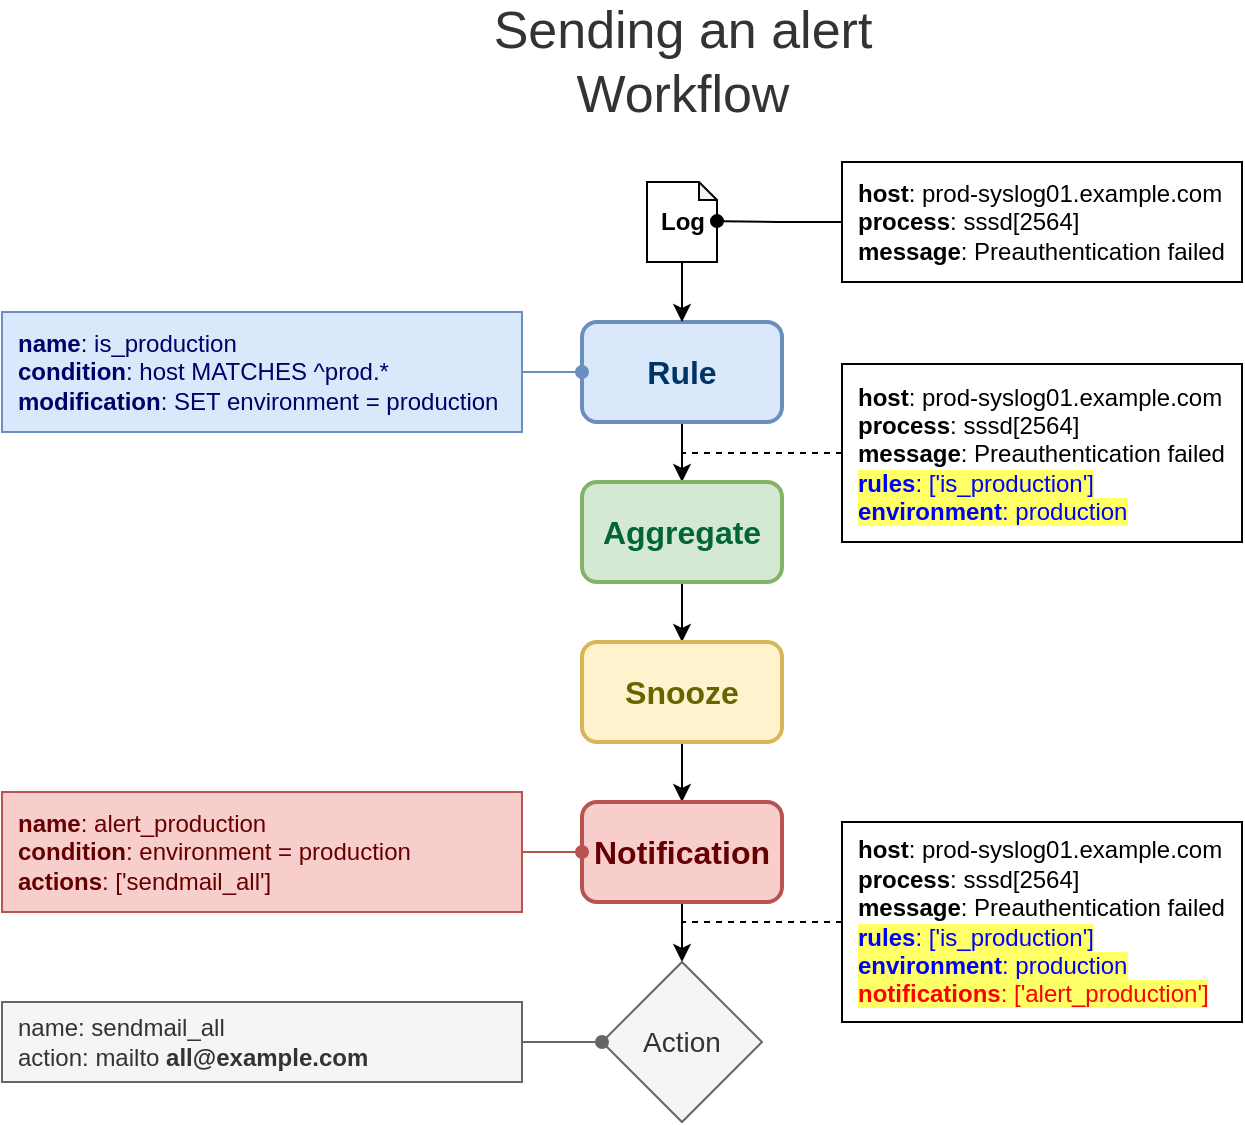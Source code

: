 <mxGraphModel dx="1422" dy="825" grid="1" gridSize="10" guides="1" tooltips="1" connect="1" arrows="1" fold="1" page="1" pageScale="1" pageWidth="2000" pageHeight="300" math="0" shadow="0">
  <root>
    <mxCell id="0" />
    <mxCell id="1" parent="0" />
    <mxCell id="sMq1yr1nua3YYgN81u7M-14" style="edgeStyle=orthogonalEdgeStyle;rounded=0;orthogonalLoop=1;jettySize=auto;html=1;exitX=0.5;exitY=1;exitDx=0;exitDy=0;entryX=0.5;entryY=0;entryDx=0;entryDy=0;" parent="1" source="sMq1yr1nua3YYgN81u7M-7" target="sMq1yr1nua3YYgN81u7M-11" edge="1">
      <mxGeometry relative="1" as="geometry" />
    </mxCell>
    <mxCell id="sMq1yr1nua3YYgN81u7M-7" value="Rule" style="rounded=1;whiteSpace=wrap;html=1;align=center;fillColor=#dae8fc;strokeColor=#6c8ebf;fontSize=16;fontStyle=1;strokeWidth=2;fontColor=#003366;" parent="1" vertex="1">
      <mxGeometry x="580" y="340" width="100" height="50" as="geometry" />
    </mxCell>
    <mxCell id="sMq1yr1nua3YYgN81u7M-9" style="edgeStyle=orthogonalEdgeStyle;rounded=0;orthogonalLoop=1;jettySize=auto;html=1;exitX=0.5;exitY=1;exitDx=0;exitDy=0;exitPerimeter=0;" parent="1" source="sMq1yr1nua3YYgN81u7M-8" target="sMq1yr1nua3YYgN81u7M-7" edge="1">
      <mxGeometry relative="1" as="geometry" />
    </mxCell>
    <mxCell id="sMq1yr1nua3YYgN81u7M-8" value="Log" style="shape=note;whiteSpace=wrap;html=1;backgroundOutline=1;darkOpacity=0.05;align=center;size=9;fontStyle=1" parent="1" vertex="1">
      <mxGeometry x="612.5" y="270" width="35" height="40" as="geometry" />
    </mxCell>
    <mxCell id="sMq1yr1nua3YYgN81u7M-15" style="edgeStyle=orthogonalEdgeStyle;rounded=0;orthogonalLoop=1;jettySize=auto;html=1;exitX=0.5;exitY=1;exitDx=0;exitDy=0;entryX=0.5;entryY=0;entryDx=0;entryDy=0;" parent="1" source="sMq1yr1nua3YYgN81u7M-11" target="sMq1yr1nua3YYgN81u7M-12" edge="1">
      <mxGeometry relative="1" as="geometry" />
    </mxCell>
    <mxCell id="sMq1yr1nua3YYgN81u7M-11" value="Aggregate" style="rounded=1;whiteSpace=wrap;html=1;align=center;fillColor=#d5e8d4;strokeColor=#82b366;fontSize=16;fontStyle=1;strokeWidth=2;fontColor=#006633;" parent="1" vertex="1">
      <mxGeometry x="580" y="420" width="100" height="50" as="geometry" />
    </mxCell>
    <mxCell id="sMq1yr1nua3YYgN81u7M-16" style="edgeStyle=orthogonalEdgeStyle;rounded=0;orthogonalLoop=1;jettySize=auto;html=1;exitX=0.5;exitY=1;exitDx=0;exitDy=0;entryX=0.5;entryY=0;entryDx=0;entryDy=0;" parent="1" source="sMq1yr1nua3YYgN81u7M-12" target="sMq1yr1nua3YYgN81u7M-13" edge="1">
      <mxGeometry relative="1" as="geometry" />
    </mxCell>
    <mxCell id="sMq1yr1nua3YYgN81u7M-12" value="Snooze" style="rounded=1;whiteSpace=wrap;html=1;align=center;fillColor=#fff2cc;strokeColor=#d6b656;fontSize=16;fontStyle=1;strokeWidth=2;fontColor=#666600;" parent="1" vertex="1">
      <mxGeometry x="580" y="500" width="100" height="50" as="geometry" />
    </mxCell>
    <mxCell id="sMq1yr1nua3YYgN81u7M-28" style="edgeStyle=orthogonalEdgeStyle;rounded=0;orthogonalLoop=1;jettySize=auto;html=1;exitX=0.5;exitY=1;exitDx=0;exitDy=0;entryX=0.5;entryY=0;entryDx=0;entryDy=0;" parent="1" source="sMq1yr1nua3YYgN81u7M-13" target="sMq1yr1nua3YYgN81u7M-24" edge="1">
      <mxGeometry relative="1" as="geometry" />
    </mxCell>
    <mxCell id="sMq1yr1nua3YYgN81u7M-13" value="&lt;font&gt;Notification&lt;/font&gt;" style="rounded=1;whiteSpace=wrap;html=1;align=center;fillColor=#f8cecc;strokeColor=#b85450;fontSize=16;fontStyle=1;strokeWidth=2;fontColor=#660000;" parent="1" vertex="1">
      <mxGeometry x="580" y="580" width="100" height="50" as="geometry" />
    </mxCell>
    <mxCell id="sMq1yr1nua3YYgN81u7M-39" style="edgeStyle=orthogonalEdgeStyle;rounded=0;orthogonalLoop=1;jettySize=auto;html=1;entryX=1;entryY=0.489;entryDx=0;entryDy=0;entryPerimeter=0;endArrow=oval;endFill=1;" parent="1" source="sMq1yr1nua3YYgN81u7M-19" target="sMq1yr1nua3YYgN81u7M-8" edge="1">
      <mxGeometry relative="1" as="geometry" />
    </mxCell>
    <mxCell id="sMq1yr1nua3YYgN81u7M-19" value="&lt;b&gt;host&lt;/b&gt;: prod-syslog01.example.com&lt;br&gt;&lt;b&gt;process&lt;/b&gt;:&amp;nbsp;sssd[2564]&lt;br&gt;&lt;b&gt;message&lt;/b&gt;: Preauthentication failed" style="rounded=0;whiteSpace=wrap;html=1;align=left;verticalAlign=middle;spacingLeft=6;" parent="1" vertex="1">
      <mxGeometry x="710" y="260" width="200" height="60" as="geometry" />
    </mxCell>
    <mxCell id="sMq1yr1nua3YYgN81u7M-33" style="edgeStyle=orthogonalEdgeStyle;rounded=0;orthogonalLoop=1;jettySize=auto;html=1;endArrow=none;endFill=0;dashed=1;" parent="1" source="sMq1yr1nua3YYgN81u7M-20" edge="1">
      <mxGeometry relative="1" as="geometry">
        <mxPoint x="630" y="405.5" as="targetPoint" />
      </mxGeometry>
    </mxCell>
    <mxCell id="sMq1yr1nua3YYgN81u7M-20" value="&lt;b&gt;host&lt;/b&gt;: prod-syslog01.example.com&lt;br&gt;&lt;b&gt;process&lt;/b&gt;:&amp;nbsp;sssd[2564]&lt;br&gt;&lt;b&gt;message&lt;/b&gt;: Preauthentication failed&lt;br&gt;&lt;font style=&quot;background-color: rgb(255 , 255 , 102)&quot; color=&quot;#0000ff&quot;&gt;&lt;b&gt;rules&lt;/b&gt;: [&#39;is_production&#39;]&lt;br&gt;&lt;b&gt;environment&lt;/b&gt;: production&lt;/font&gt;" style="rounded=0;whiteSpace=wrap;html=1;align=left;verticalAlign=middle;spacingLeft=6;" parent="1" vertex="1">
      <mxGeometry x="710" y="361" width="200" height="89" as="geometry" />
    </mxCell>
    <mxCell id="sMq1yr1nua3YYgN81u7M-40" style="edgeStyle=orthogonalEdgeStyle;rounded=0;orthogonalLoop=1;jettySize=auto;html=1;endArrow=none;endFill=0;dashed=1;" parent="1" source="sMq1yr1nua3YYgN81u7M-21" edge="1">
      <mxGeometry relative="1" as="geometry">
        <mxPoint x="630" y="640" as="targetPoint" />
      </mxGeometry>
    </mxCell>
    <mxCell id="sMq1yr1nua3YYgN81u7M-21" value="&lt;b&gt;host&lt;/b&gt;: prod-syslog01.example.com&lt;br&gt;&lt;b&gt;process&lt;/b&gt;:&amp;nbsp;sssd[2564]&lt;br&gt;&lt;b&gt;message&lt;/b&gt;: Preauthentication failed&lt;br&gt;&lt;span style=&quot;background-color: rgb(255 , 255 , 102)&quot;&gt;&lt;b style=&quot;color: rgb(0 , 0 , 255)&quot;&gt;rules&lt;/b&gt;&lt;span style=&quot;color: rgb(0 , 0 , 255)&quot;&gt;: [&#39;is_production&#39;]&lt;/span&gt;&lt;br style=&quot;color: rgb(0 , 0 , 255)&quot;&gt;&lt;b style=&quot;color: rgb(0 , 0 , 255)&quot;&gt;environment&lt;/b&gt;&lt;span style=&quot;color: rgb(0 , 0 , 255)&quot;&gt;: production&lt;/span&gt;&lt;/span&gt;&lt;br&gt;&lt;span style=&quot;background-color: rgb(255 , 255 , 102)&quot;&gt;&lt;font color=&quot;#ff0000&quot;&gt;&lt;b&gt;notifications&lt;/b&gt;: [&#39;alert_production&#39;]&lt;/font&gt;&lt;/span&gt;" style="rounded=0;whiteSpace=wrap;html=1;align=left;verticalAlign=middle;spacingLeft=6;" parent="1" vertex="1">
      <mxGeometry x="710" y="590" width="200" height="100" as="geometry" />
    </mxCell>
    <mxCell id="sMq1yr1nua3YYgN81u7M-29" style="edgeStyle=orthogonalEdgeStyle;rounded=0;orthogonalLoop=1;jettySize=auto;html=1;exitX=1;exitY=0.5;exitDx=0;exitDy=0;entryX=0;entryY=0.5;entryDx=0;entryDy=0;endArrow=oval;endFill=1;fillColor=#dae8fc;strokeColor=#6c8ebf;" parent="1" source="sMq1yr1nua3YYgN81u7M-22" target="sMq1yr1nua3YYgN81u7M-7" edge="1">
      <mxGeometry relative="1" as="geometry" />
    </mxCell>
    <mxCell id="sMq1yr1nua3YYgN81u7M-22" value="&lt;b&gt;name&lt;/b&gt;: is_production&lt;br&gt;&lt;b&gt;condition&lt;/b&gt;: host MATCHES ^prod.*&lt;br&gt;&lt;b&gt;modification&lt;/b&gt;: SET environment = production" style="rounded=0;whiteSpace=wrap;html=1;align=left;verticalAlign=middle;spacingLeft=6;fillColor=#dae8fc;strokeColor=#6c8ebf;fontColor=#000066;" parent="1" vertex="1">
      <mxGeometry x="290" y="335" width="260" height="60" as="geometry" />
    </mxCell>
    <mxCell id="sMq1yr1nua3YYgN81u7M-30" style="edgeStyle=orthogonalEdgeStyle;rounded=0;orthogonalLoop=1;jettySize=auto;html=1;entryX=0;entryY=0.5;entryDx=0;entryDy=0;endArrow=oval;endFill=1;fillColor=#f8cecc;strokeColor=#b85450;" parent="1" source="sMq1yr1nua3YYgN81u7M-23" target="sMq1yr1nua3YYgN81u7M-13" edge="1">
      <mxGeometry relative="1" as="geometry" />
    </mxCell>
    <mxCell id="sMq1yr1nua3YYgN81u7M-23" value="&lt;b&gt;name&lt;/b&gt;: alert_production&lt;br&gt;&lt;b&gt;condition&lt;/b&gt;: environment = production&lt;br&gt;&lt;b&gt;actions&lt;/b&gt;: [&#39;sendmail_all&#39;]" style="rounded=0;whiteSpace=wrap;html=1;align=left;verticalAlign=middle;spacingLeft=6;fillColor=#f8cecc;strokeColor=#b85450;fontColor=#660000;" parent="1" vertex="1">
      <mxGeometry x="290" y="575" width="260" height="60" as="geometry" />
    </mxCell>
    <mxCell id="sMq1yr1nua3YYgN81u7M-24" value="Action" style="rhombus;whiteSpace=wrap;html=1;align=center;fillColor=#f5f5f5;strokeColor=#666666;fontSize=14;fontStyle=0;fontColor=#333333;" parent="1" vertex="1">
      <mxGeometry x="590" y="660" width="80" height="80" as="geometry" />
    </mxCell>
    <mxCell id="sMq1yr1nua3YYgN81u7M-31" style="edgeStyle=orthogonalEdgeStyle;rounded=0;orthogonalLoop=1;jettySize=auto;html=1;endArrow=oval;endFill=1;fillColor=#f5f5f5;strokeColor=#666666;" parent="1" source="sMq1yr1nua3YYgN81u7M-26" target="sMq1yr1nua3YYgN81u7M-24" edge="1">
      <mxGeometry relative="1" as="geometry" />
    </mxCell>
    <mxCell id="sMq1yr1nua3YYgN81u7M-26" value="name: sendmail_all&lt;br&gt;action: mailto&amp;nbsp;&lt;b&gt;all@example.com&lt;/b&gt;" style="rounded=0;whiteSpace=wrap;html=1;align=left;verticalAlign=middle;spacingLeft=6;fillColor=#f5f5f5;strokeColor=#666666;fontColor=#333333;" parent="1" vertex="1">
      <mxGeometry x="290" y="680" width="260" height="40" as="geometry" />
    </mxCell>
    <mxCell id="sMq1yr1nua3YYgN81u7M-43" value="Sending an alert Workflow" style="text;html=1;strokeColor=none;fillColor=none;align=center;verticalAlign=middle;whiteSpace=wrap;rounded=0;dashed=1;dashPattern=1 1;fontSize=26;fontColor=#333333;" parent="1" vertex="1">
      <mxGeometry x="522.5" y="180" width="215" height="60" as="geometry" />
    </mxCell>
  </root>
</mxGraphModel>
